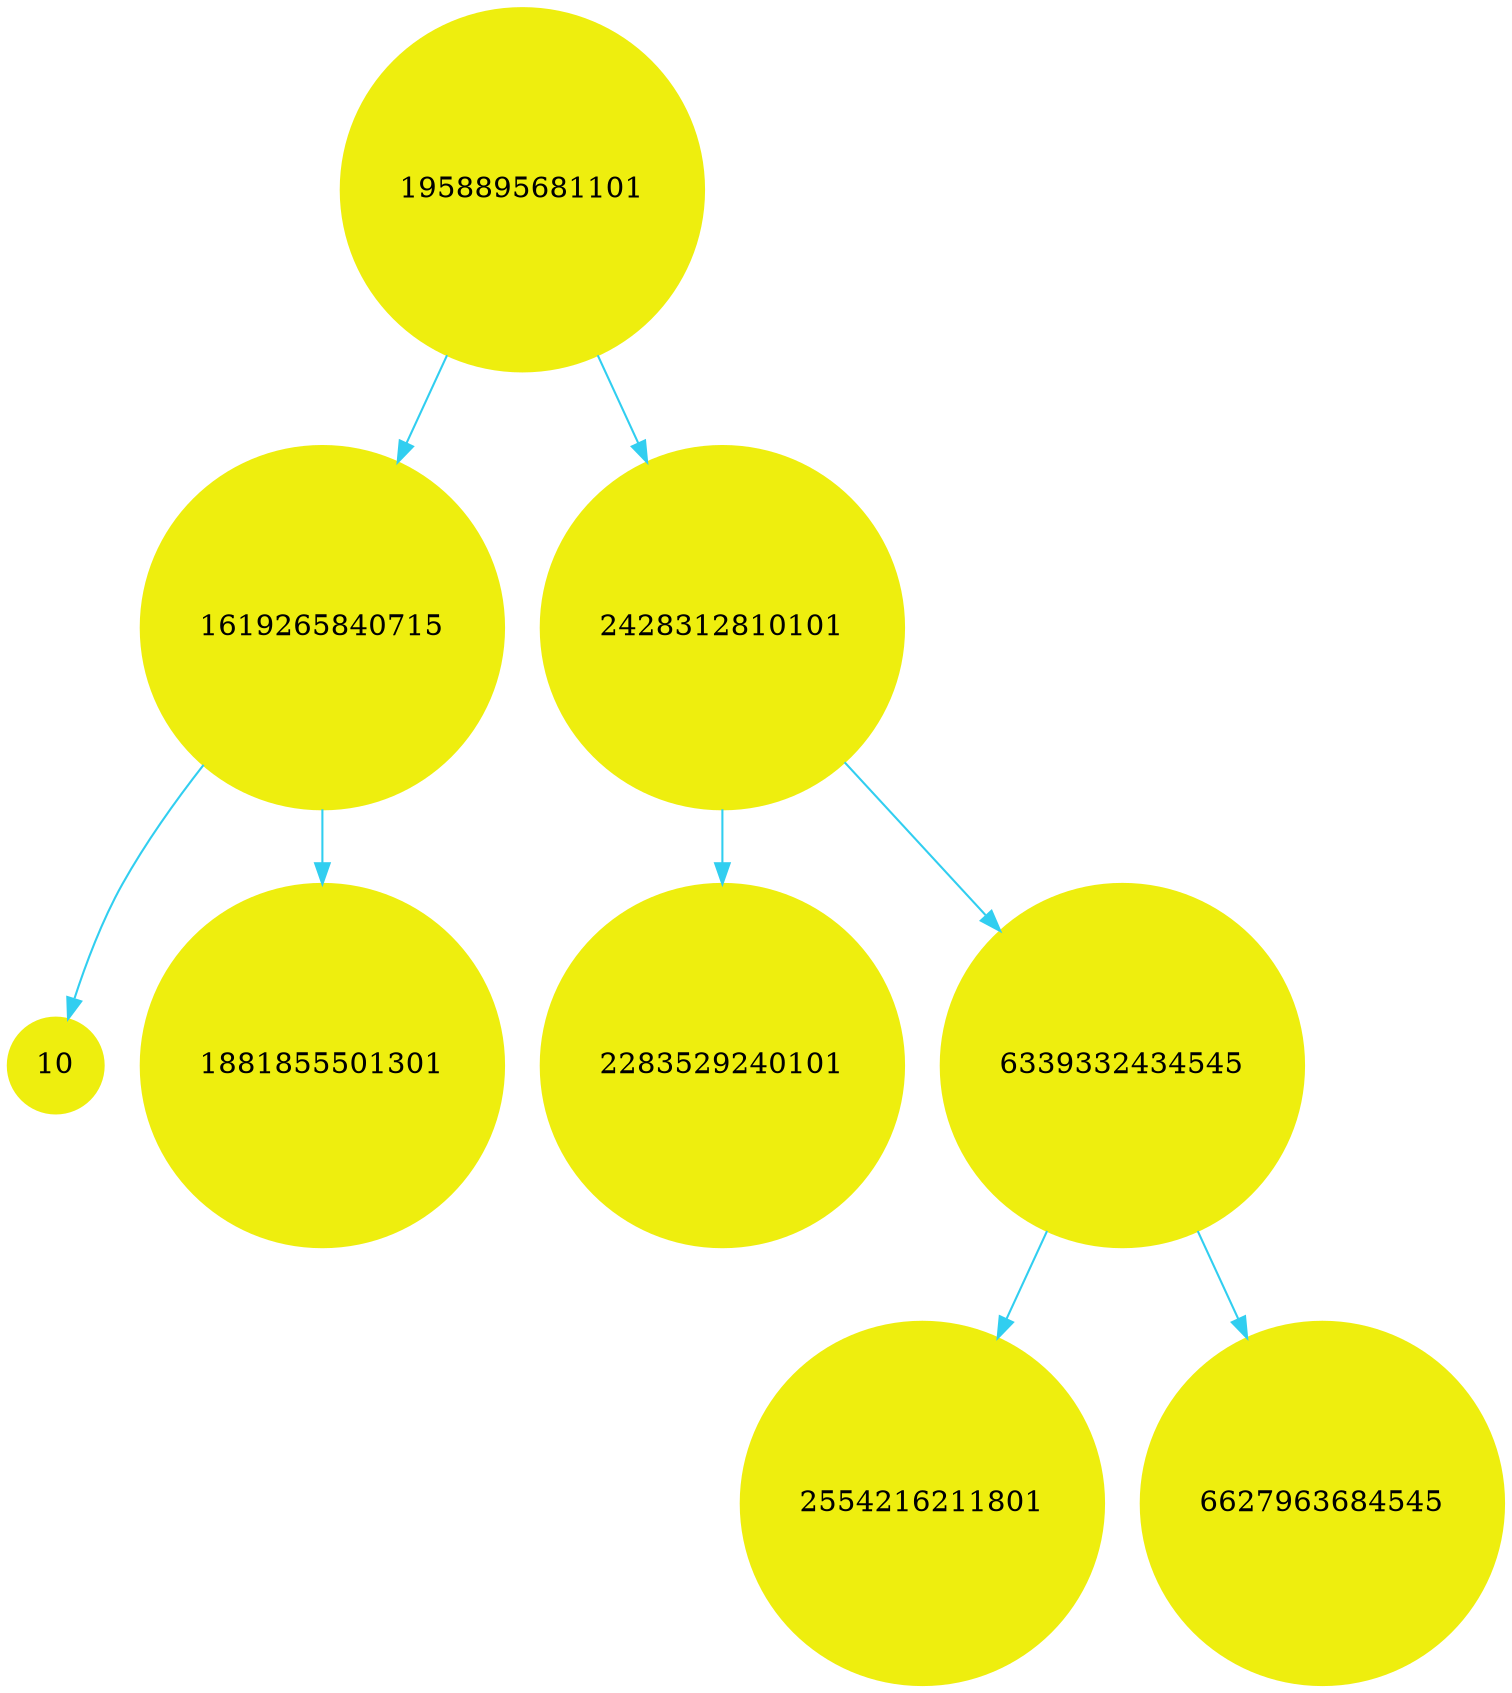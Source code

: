 digraph G {
     node [shape = circle, style = filled, fillcolor = "#EEEEE", color = "#EEEEE", width = 0.5, height = 0.5];
     edge [color = "#31CEF0"];

1958895681101 -> 1619265840715;
1619265840715 -> 10;
1619265840715 -> 1881855501301;
1958895681101 -> 2428312810101;
2428312810101 -> 2283529240101;
2428312810101 -> 6339332434545;
6339332434545 -> 2554216211801;
6339332434545 -> 6627963684545;
}

